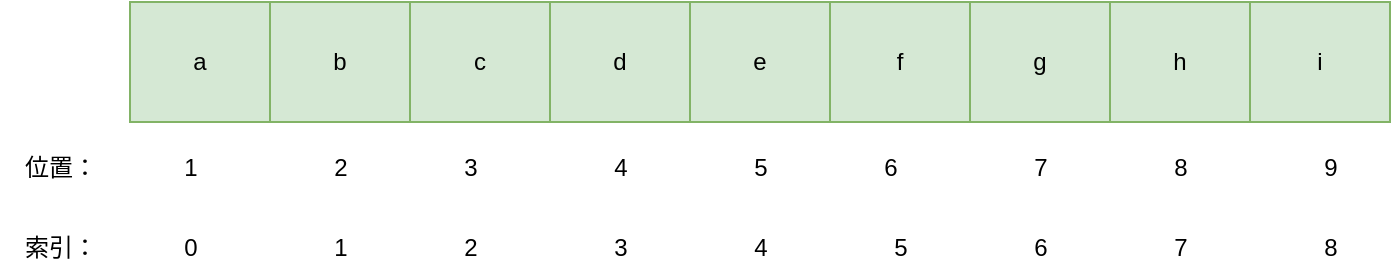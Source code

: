<mxfile version="24.4.4" type="github">
  <diagram name="第 1 页" id="q4NgbhJ9J9iBgO9fOqsM">
    <mxGraphModel dx="939" dy="548" grid="1" gridSize="10" guides="1" tooltips="1" connect="1" arrows="1" fold="1" page="1" pageScale="1" pageWidth="827" pageHeight="1169" math="0" shadow="0">
      <root>
        <mxCell id="0" />
        <mxCell id="1" parent="0" />
        <mxCell id="ItIFN_r6jHEzYkfr4Hbo-1" value="" style="rounded=0;whiteSpace=wrap;html=1;" vertex="1" parent="1">
          <mxGeometry x="160" y="330" width="630" height="60" as="geometry" />
        </mxCell>
        <mxCell id="ItIFN_r6jHEzYkfr4Hbo-2" value="a" style="rounded=0;whiteSpace=wrap;html=1;fillColor=#d5e8d4;strokeColor=#82b366;" vertex="1" parent="1">
          <mxGeometry x="160" y="330" width="70" height="60" as="geometry" />
        </mxCell>
        <mxCell id="ItIFN_r6jHEzYkfr4Hbo-5" value="b" style="rounded=0;whiteSpace=wrap;html=1;fillColor=#d5e8d4;strokeColor=#82b366;" vertex="1" parent="1">
          <mxGeometry x="230" y="330" width="70" height="60" as="geometry" />
        </mxCell>
        <mxCell id="ItIFN_r6jHEzYkfr4Hbo-6" value="c" style="rounded=0;whiteSpace=wrap;html=1;fillColor=#d5e8d4;strokeColor=#82b366;" vertex="1" parent="1">
          <mxGeometry x="300" y="330" width="70" height="60" as="geometry" />
        </mxCell>
        <mxCell id="ItIFN_r6jHEzYkfr4Hbo-7" value="d" style="rounded=0;whiteSpace=wrap;html=1;fillColor=#d5e8d4;strokeColor=#82b366;" vertex="1" parent="1">
          <mxGeometry x="370" y="330" width="70" height="60" as="geometry" />
        </mxCell>
        <mxCell id="ItIFN_r6jHEzYkfr4Hbo-8" value="e" style="rounded=0;whiteSpace=wrap;html=1;fillColor=#d5e8d4;strokeColor=#82b366;" vertex="1" parent="1">
          <mxGeometry x="440" y="330" width="70" height="60" as="geometry" />
        </mxCell>
        <mxCell id="ItIFN_r6jHEzYkfr4Hbo-9" value="f" style="rounded=0;whiteSpace=wrap;html=1;fillColor=#d5e8d4;strokeColor=#82b366;" vertex="1" parent="1">
          <mxGeometry x="510" y="330" width="70" height="60" as="geometry" />
        </mxCell>
        <mxCell id="ItIFN_r6jHEzYkfr4Hbo-11" value="g" style="rounded=0;whiteSpace=wrap;html=1;fillColor=#d5e8d4;strokeColor=#82b366;" vertex="1" parent="1">
          <mxGeometry x="580" y="330" width="70" height="60" as="geometry" />
        </mxCell>
        <mxCell id="ItIFN_r6jHEzYkfr4Hbo-12" value="h" style="rounded=0;whiteSpace=wrap;html=1;fillColor=#d5e8d4;strokeColor=#82b366;" vertex="1" parent="1">
          <mxGeometry x="650" y="330" width="70" height="60" as="geometry" />
        </mxCell>
        <mxCell id="ItIFN_r6jHEzYkfr4Hbo-13" value="i" style="rounded=0;whiteSpace=wrap;html=1;fillColor=#d5e8d4;strokeColor=#82b366;" vertex="1" parent="1">
          <mxGeometry x="720" y="330" width="70" height="60" as="geometry" />
        </mxCell>
        <mxCell id="ItIFN_r6jHEzYkfr4Hbo-14" value="位置：" style="text;html=1;align=center;verticalAlign=middle;resizable=0;points=[];autosize=1;strokeColor=none;fillColor=none;" vertex="1" parent="1">
          <mxGeometry x="95" y="398" width="60" height="30" as="geometry" />
        </mxCell>
        <mxCell id="ItIFN_r6jHEzYkfr4Hbo-15" value="1" style="text;html=1;align=center;verticalAlign=middle;resizable=0;points=[];autosize=1;strokeColor=none;fillColor=none;" vertex="1" parent="1">
          <mxGeometry x="175" y="398" width="30" height="30" as="geometry" />
        </mxCell>
        <mxCell id="ItIFN_r6jHEzYkfr4Hbo-16" value="2" style="text;html=1;align=center;verticalAlign=middle;resizable=0;points=[];autosize=1;strokeColor=none;fillColor=none;" vertex="1" parent="1">
          <mxGeometry x="250" y="398" width="30" height="30" as="geometry" />
        </mxCell>
        <mxCell id="ItIFN_r6jHEzYkfr4Hbo-18" value="3" style="text;html=1;align=center;verticalAlign=middle;resizable=0;points=[];autosize=1;strokeColor=none;fillColor=none;" vertex="1" parent="1">
          <mxGeometry x="315" y="398" width="30" height="30" as="geometry" />
        </mxCell>
        <mxCell id="ItIFN_r6jHEzYkfr4Hbo-19" value="4" style="text;html=1;align=center;verticalAlign=middle;resizable=0;points=[];autosize=1;strokeColor=none;fillColor=none;" vertex="1" parent="1">
          <mxGeometry x="390" y="398" width="30" height="30" as="geometry" />
        </mxCell>
        <mxCell id="ItIFN_r6jHEzYkfr4Hbo-20" value="5" style="text;html=1;align=center;verticalAlign=middle;resizable=0;points=[];autosize=1;strokeColor=none;fillColor=none;" vertex="1" parent="1">
          <mxGeometry x="460" y="398" width="30" height="30" as="geometry" />
        </mxCell>
        <mxCell id="ItIFN_r6jHEzYkfr4Hbo-21" value="6" style="text;html=1;align=center;verticalAlign=middle;resizable=0;points=[];autosize=1;strokeColor=none;fillColor=none;" vertex="1" parent="1">
          <mxGeometry x="525" y="398" width="30" height="30" as="geometry" />
        </mxCell>
        <mxCell id="ItIFN_r6jHEzYkfr4Hbo-22" value="7" style="text;html=1;align=center;verticalAlign=middle;resizable=0;points=[];autosize=1;strokeColor=none;fillColor=none;" vertex="1" parent="1">
          <mxGeometry x="600" y="398" width="30" height="30" as="geometry" />
        </mxCell>
        <mxCell id="ItIFN_r6jHEzYkfr4Hbo-23" value="8" style="text;html=1;align=center;verticalAlign=middle;resizable=0;points=[];autosize=1;strokeColor=none;fillColor=none;" vertex="1" parent="1">
          <mxGeometry x="670" y="398" width="30" height="30" as="geometry" />
        </mxCell>
        <mxCell id="ItIFN_r6jHEzYkfr4Hbo-24" value="9" style="text;html=1;align=center;verticalAlign=middle;resizable=0;points=[];autosize=1;strokeColor=none;fillColor=none;" vertex="1" parent="1">
          <mxGeometry x="745" y="398" width="30" height="30" as="geometry" />
        </mxCell>
        <mxCell id="ItIFN_r6jHEzYkfr4Hbo-25" value="索引：" style="text;html=1;align=center;verticalAlign=middle;resizable=0;points=[];autosize=1;strokeColor=none;fillColor=none;" vertex="1" parent="1">
          <mxGeometry x="95" y="438" width="60" height="30" as="geometry" />
        </mxCell>
        <mxCell id="ItIFN_r6jHEzYkfr4Hbo-26" value="0" style="text;html=1;align=center;verticalAlign=middle;resizable=0;points=[];autosize=1;strokeColor=none;fillColor=none;" vertex="1" parent="1">
          <mxGeometry x="175" y="438" width="30" height="30" as="geometry" />
        </mxCell>
        <mxCell id="ItIFN_r6jHEzYkfr4Hbo-27" value="1" style="text;html=1;align=center;verticalAlign=middle;resizable=0;points=[];autosize=1;strokeColor=none;fillColor=none;" vertex="1" parent="1">
          <mxGeometry x="250" y="438" width="30" height="30" as="geometry" />
        </mxCell>
        <mxCell id="ItIFN_r6jHEzYkfr4Hbo-28" value="2" style="text;html=1;align=center;verticalAlign=middle;resizable=0;points=[];autosize=1;strokeColor=none;fillColor=none;" vertex="1" parent="1">
          <mxGeometry x="315" y="438" width="30" height="30" as="geometry" />
        </mxCell>
        <mxCell id="ItIFN_r6jHEzYkfr4Hbo-29" value="3" style="text;html=1;align=center;verticalAlign=middle;resizable=0;points=[];autosize=1;strokeColor=none;fillColor=none;" vertex="1" parent="1">
          <mxGeometry x="390" y="438" width="30" height="30" as="geometry" />
        </mxCell>
        <mxCell id="ItIFN_r6jHEzYkfr4Hbo-30" value="4" style="text;html=1;align=center;verticalAlign=middle;resizable=0;points=[];autosize=1;strokeColor=none;fillColor=none;" vertex="1" parent="1">
          <mxGeometry x="460" y="438" width="30" height="30" as="geometry" />
        </mxCell>
        <mxCell id="ItIFN_r6jHEzYkfr4Hbo-31" value="5" style="text;html=1;align=center;verticalAlign=middle;resizable=0;points=[];autosize=1;strokeColor=none;fillColor=none;" vertex="1" parent="1">
          <mxGeometry x="530" y="438" width="30" height="30" as="geometry" />
        </mxCell>
        <mxCell id="ItIFN_r6jHEzYkfr4Hbo-32" value="6" style="text;html=1;align=center;verticalAlign=middle;resizable=0;points=[];autosize=1;strokeColor=none;fillColor=none;" vertex="1" parent="1">
          <mxGeometry x="600" y="438" width="30" height="30" as="geometry" />
        </mxCell>
        <mxCell id="ItIFN_r6jHEzYkfr4Hbo-33" value="7" style="text;html=1;align=center;verticalAlign=middle;resizable=0;points=[];autosize=1;strokeColor=none;fillColor=none;" vertex="1" parent="1">
          <mxGeometry x="670" y="438" width="30" height="30" as="geometry" />
        </mxCell>
        <mxCell id="ItIFN_r6jHEzYkfr4Hbo-34" value="8" style="text;html=1;align=center;verticalAlign=middle;resizable=0;points=[];autosize=1;strokeColor=none;fillColor=none;" vertex="1" parent="1">
          <mxGeometry x="745" y="438" width="30" height="30" as="geometry" />
        </mxCell>
      </root>
    </mxGraphModel>
  </diagram>
</mxfile>
